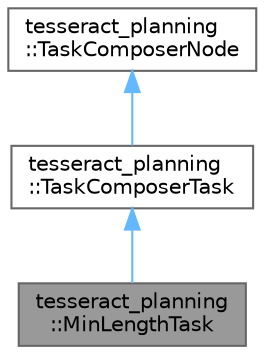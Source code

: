digraph "tesseract_planning::MinLengthTask"
{
 // LATEX_PDF_SIZE
  bgcolor="transparent";
  edge [fontname=Helvetica,fontsize=10,labelfontname=Helvetica,labelfontsize=10];
  node [fontname=Helvetica,fontsize=10,shape=box,height=0.2,width=0.4];
  Node1 [label="tesseract_planning\l::MinLengthTask",height=0.2,width=0.4,color="gray40", fillcolor="grey60", style="filled", fontcolor="black",tooltip=" "];
  Node2 -> Node1 [dir="back",color="steelblue1",style="solid"];
  Node2 [label="tesseract_planning\l::TaskComposerTask",height=0.2,width=0.4,color="gray40", fillcolor="white", style="filled",URL="$d8/def/classtesseract__planning_1_1TaskComposerTask.html",tooltip=" "];
  Node3 -> Node2 [dir="back",color="steelblue1",style="solid"];
  Node3 [label="tesseract_planning\l::TaskComposerNode",height=0.2,width=0.4,color="gray40", fillcolor="white", style="filled",URL="$de/d23/classtesseract__planning_1_1TaskComposerNode.html",tooltip="Represents a node the pipeline to be executed."];
}
